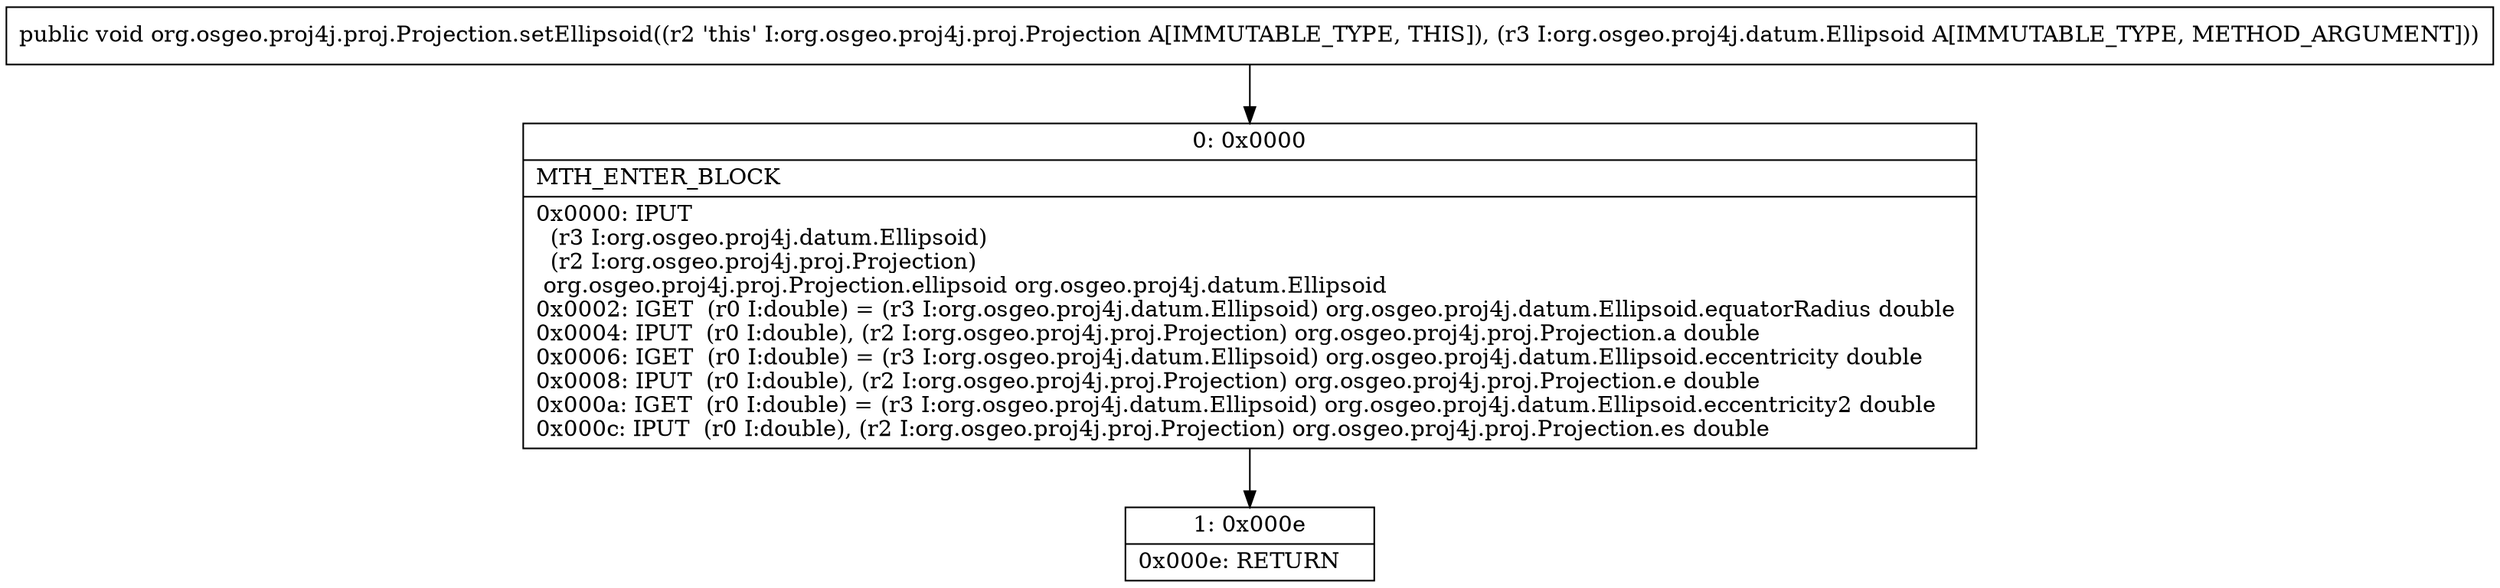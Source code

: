 digraph "CFG fororg.osgeo.proj4j.proj.Projection.setEllipsoid(Lorg\/osgeo\/proj4j\/datum\/Ellipsoid;)V" {
Node_0 [shape=record,label="{0\:\ 0x0000|MTH_ENTER_BLOCK\l|0x0000: IPUT  \l  (r3 I:org.osgeo.proj4j.datum.Ellipsoid)\l  (r2 I:org.osgeo.proj4j.proj.Projection)\l org.osgeo.proj4j.proj.Projection.ellipsoid org.osgeo.proj4j.datum.Ellipsoid \l0x0002: IGET  (r0 I:double) = (r3 I:org.osgeo.proj4j.datum.Ellipsoid) org.osgeo.proj4j.datum.Ellipsoid.equatorRadius double \l0x0004: IPUT  (r0 I:double), (r2 I:org.osgeo.proj4j.proj.Projection) org.osgeo.proj4j.proj.Projection.a double \l0x0006: IGET  (r0 I:double) = (r3 I:org.osgeo.proj4j.datum.Ellipsoid) org.osgeo.proj4j.datum.Ellipsoid.eccentricity double \l0x0008: IPUT  (r0 I:double), (r2 I:org.osgeo.proj4j.proj.Projection) org.osgeo.proj4j.proj.Projection.e double \l0x000a: IGET  (r0 I:double) = (r3 I:org.osgeo.proj4j.datum.Ellipsoid) org.osgeo.proj4j.datum.Ellipsoid.eccentricity2 double \l0x000c: IPUT  (r0 I:double), (r2 I:org.osgeo.proj4j.proj.Projection) org.osgeo.proj4j.proj.Projection.es double \l}"];
Node_1 [shape=record,label="{1\:\ 0x000e|0x000e: RETURN   \l}"];
MethodNode[shape=record,label="{public void org.osgeo.proj4j.proj.Projection.setEllipsoid((r2 'this' I:org.osgeo.proj4j.proj.Projection A[IMMUTABLE_TYPE, THIS]), (r3 I:org.osgeo.proj4j.datum.Ellipsoid A[IMMUTABLE_TYPE, METHOD_ARGUMENT])) }"];
MethodNode -> Node_0;
Node_0 -> Node_1;
}


